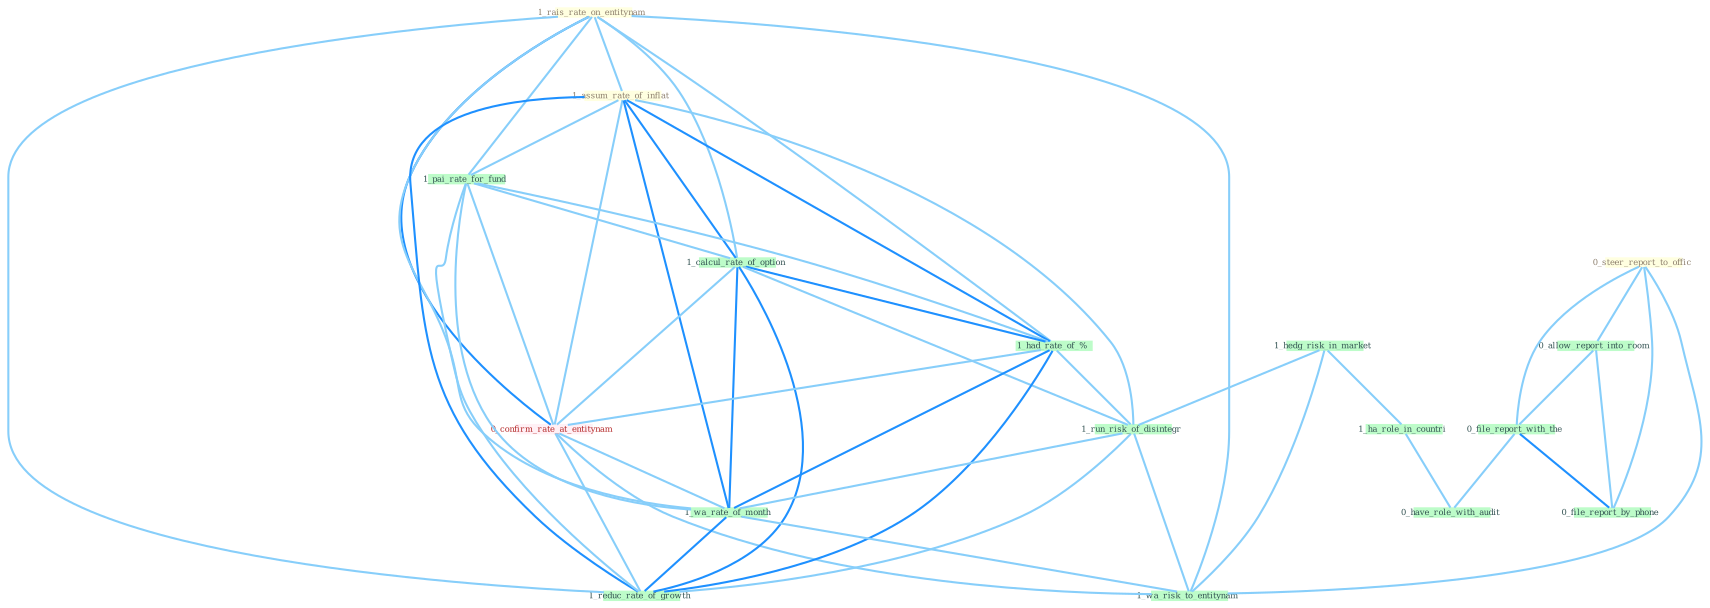 Graph G{ 
    node
    [shape=polygon,style=filled,width=.5,height=.06,color="#BDFCC9",fixedsize=true,fontsize=4,
    fontcolor="#2f4f4f"];
    {node
    [color="#ffffe0", fontcolor="#8b7d6b"] "1_rais_rate_on_entitynam " "1_assum_rate_of_inflat " "0_steer_report_to_offic "}
{node [color="#fff0f5", fontcolor="#b22222"] "0_confirm_rate_at_entitynam "}
edge [color="#B0E2FF"];

	"1_rais_rate_on_entitynam " -- "1_assum_rate_of_inflat " [w="1", color="#87cefa" ];
	"1_rais_rate_on_entitynam " -- "1_pai_rate_for_fund " [w="1", color="#87cefa" ];
	"1_rais_rate_on_entitynam " -- "1_calcul_rate_of_option " [w="1", color="#87cefa" ];
	"1_rais_rate_on_entitynam " -- "1_had_rate_of_% " [w="1", color="#87cefa" ];
	"1_rais_rate_on_entitynam " -- "0_confirm_rate_at_entitynam " [w="2", color="#1e90ff" , len=0.8];
	"1_rais_rate_on_entitynam " -- "1_wa_rate_of_month " [w="1", color="#87cefa" ];
	"1_rais_rate_on_entitynam " -- "1_wa_risk_to_entitynam " [w="1", color="#87cefa" ];
	"1_rais_rate_on_entitynam " -- "1_reduc_rate_of_growth " [w="1", color="#87cefa" ];
	"1_assum_rate_of_inflat " -- "1_pai_rate_for_fund " [w="1", color="#87cefa" ];
	"1_assum_rate_of_inflat " -- "1_calcul_rate_of_option " [w="2", color="#1e90ff" , len=0.8];
	"1_assum_rate_of_inflat " -- "1_had_rate_of_% " [w="2", color="#1e90ff" , len=0.8];
	"1_assum_rate_of_inflat " -- "0_confirm_rate_at_entitynam " [w="1", color="#87cefa" ];
	"1_assum_rate_of_inflat " -- "1_run_risk_of_disintegr " [w="1", color="#87cefa" ];
	"1_assum_rate_of_inflat " -- "1_wa_rate_of_month " [w="2", color="#1e90ff" , len=0.8];
	"1_assum_rate_of_inflat " -- "1_reduc_rate_of_growth " [w="2", color="#1e90ff" , len=0.8];
	"0_steer_report_to_offic " -- "0_allow_report_into_room " [w="1", color="#87cefa" ];
	"0_steer_report_to_offic " -- "0_file_report_with_the " [w="1", color="#87cefa" ];
	"0_steer_report_to_offic " -- "0_file_report_by_phone " [w="1", color="#87cefa" ];
	"0_steer_report_to_offic " -- "1_wa_risk_to_entitynam " [w="1", color="#87cefa" ];
	"1_pai_rate_for_fund " -- "1_calcul_rate_of_option " [w="1", color="#87cefa" ];
	"1_pai_rate_for_fund " -- "1_had_rate_of_% " [w="1", color="#87cefa" ];
	"1_pai_rate_for_fund " -- "0_confirm_rate_at_entitynam " [w="1", color="#87cefa" ];
	"1_pai_rate_for_fund " -- "1_wa_rate_of_month " [w="1", color="#87cefa" ];
	"1_pai_rate_for_fund " -- "1_reduc_rate_of_growth " [w="1", color="#87cefa" ];
	"0_allow_report_into_room " -- "0_file_report_with_the " [w="1", color="#87cefa" ];
	"0_allow_report_into_room " -- "0_file_report_by_phone " [w="1", color="#87cefa" ];
	"1_hedg_risk_in_market " -- "1_ha_role_in_countri " [w="1", color="#87cefa" ];
	"1_hedg_risk_in_market " -- "1_run_risk_of_disintegr " [w="1", color="#87cefa" ];
	"1_hedg_risk_in_market " -- "1_wa_risk_to_entitynam " [w="1", color="#87cefa" ];
	"1_ha_role_in_countri " -- "0_have_role_with_audit " [w="1", color="#87cefa" ];
	"0_file_report_with_the " -- "0_file_report_by_phone " [w="2", color="#1e90ff" , len=0.8];
	"0_file_report_with_the " -- "0_have_role_with_audit " [w="1", color="#87cefa" ];
	"1_calcul_rate_of_option " -- "1_had_rate_of_% " [w="2", color="#1e90ff" , len=0.8];
	"1_calcul_rate_of_option " -- "0_confirm_rate_at_entitynam " [w="1", color="#87cefa" ];
	"1_calcul_rate_of_option " -- "1_run_risk_of_disintegr " [w="1", color="#87cefa" ];
	"1_calcul_rate_of_option " -- "1_wa_rate_of_month " [w="2", color="#1e90ff" , len=0.8];
	"1_calcul_rate_of_option " -- "1_reduc_rate_of_growth " [w="2", color="#1e90ff" , len=0.8];
	"1_had_rate_of_% " -- "0_confirm_rate_at_entitynam " [w="1", color="#87cefa" ];
	"1_had_rate_of_% " -- "1_run_risk_of_disintegr " [w="1", color="#87cefa" ];
	"1_had_rate_of_% " -- "1_wa_rate_of_month " [w="2", color="#1e90ff" , len=0.8];
	"1_had_rate_of_% " -- "1_reduc_rate_of_growth " [w="2", color="#1e90ff" , len=0.8];
	"0_confirm_rate_at_entitynam " -- "1_wa_rate_of_month " [w="1", color="#87cefa" ];
	"0_confirm_rate_at_entitynam " -- "1_wa_risk_to_entitynam " [w="1", color="#87cefa" ];
	"0_confirm_rate_at_entitynam " -- "1_reduc_rate_of_growth " [w="1", color="#87cefa" ];
	"1_run_risk_of_disintegr " -- "1_wa_rate_of_month " [w="1", color="#87cefa" ];
	"1_run_risk_of_disintegr " -- "1_wa_risk_to_entitynam " [w="1", color="#87cefa" ];
	"1_run_risk_of_disintegr " -- "1_reduc_rate_of_growth " [w="1", color="#87cefa" ];
	"1_wa_rate_of_month " -- "1_wa_risk_to_entitynam " [w="1", color="#87cefa" ];
	"1_wa_rate_of_month " -- "1_reduc_rate_of_growth " [w="2", color="#1e90ff" , len=0.8];
}